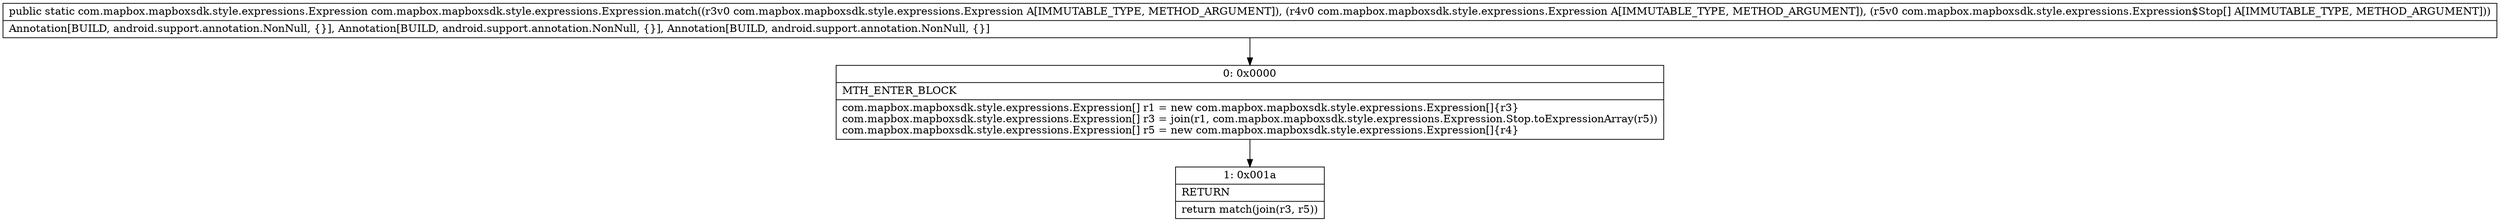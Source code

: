 digraph "CFG forcom.mapbox.mapboxsdk.style.expressions.Expression.match(Lcom\/mapbox\/mapboxsdk\/style\/expressions\/Expression;Lcom\/mapbox\/mapboxsdk\/style\/expressions\/Expression;[Lcom\/mapbox\/mapboxsdk\/style\/expressions\/Expression$Stop;)Lcom\/mapbox\/mapboxsdk\/style\/expressions\/Expression;" {
Node_0 [shape=record,label="{0\:\ 0x0000|MTH_ENTER_BLOCK\l|com.mapbox.mapboxsdk.style.expressions.Expression[] r1 = new com.mapbox.mapboxsdk.style.expressions.Expression[]\{r3\}\lcom.mapbox.mapboxsdk.style.expressions.Expression[] r3 = join(r1, com.mapbox.mapboxsdk.style.expressions.Expression.Stop.toExpressionArray(r5))\lcom.mapbox.mapboxsdk.style.expressions.Expression[] r5 = new com.mapbox.mapboxsdk.style.expressions.Expression[]\{r4\}\l}"];
Node_1 [shape=record,label="{1\:\ 0x001a|RETURN\l|return match(join(r3, r5))\l}"];
MethodNode[shape=record,label="{public static com.mapbox.mapboxsdk.style.expressions.Expression com.mapbox.mapboxsdk.style.expressions.Expression.match((r3v0 com.mapbox.mapboxsdk.style.expressions.Expression A[IMMUTABLE_TYPE, METHOD_ARGUMENT]), (r4v0 com.mapbox.mapboxsdk.style.expressions.Expression A[IMMUTABLE_TYPE, METHOD_ARGUMENT]), (r5v0 com.mapbox.mapboxsdk.style.expressions.Expression$Stop[] A[IMMUTABLE_TYPE, METHOD_ARGUMENT]))  | Annotation[BUILD, android.support.annotation.NonNull, \{\}], Annotation[BUILD, android.support.annotation.NonNull, \{\}], Annotation[BUILD, android.support.annotation.NonNull, \{\}]\l}"];
MethodNode -> Node_0;
Node_0 -> Node_1;
}

